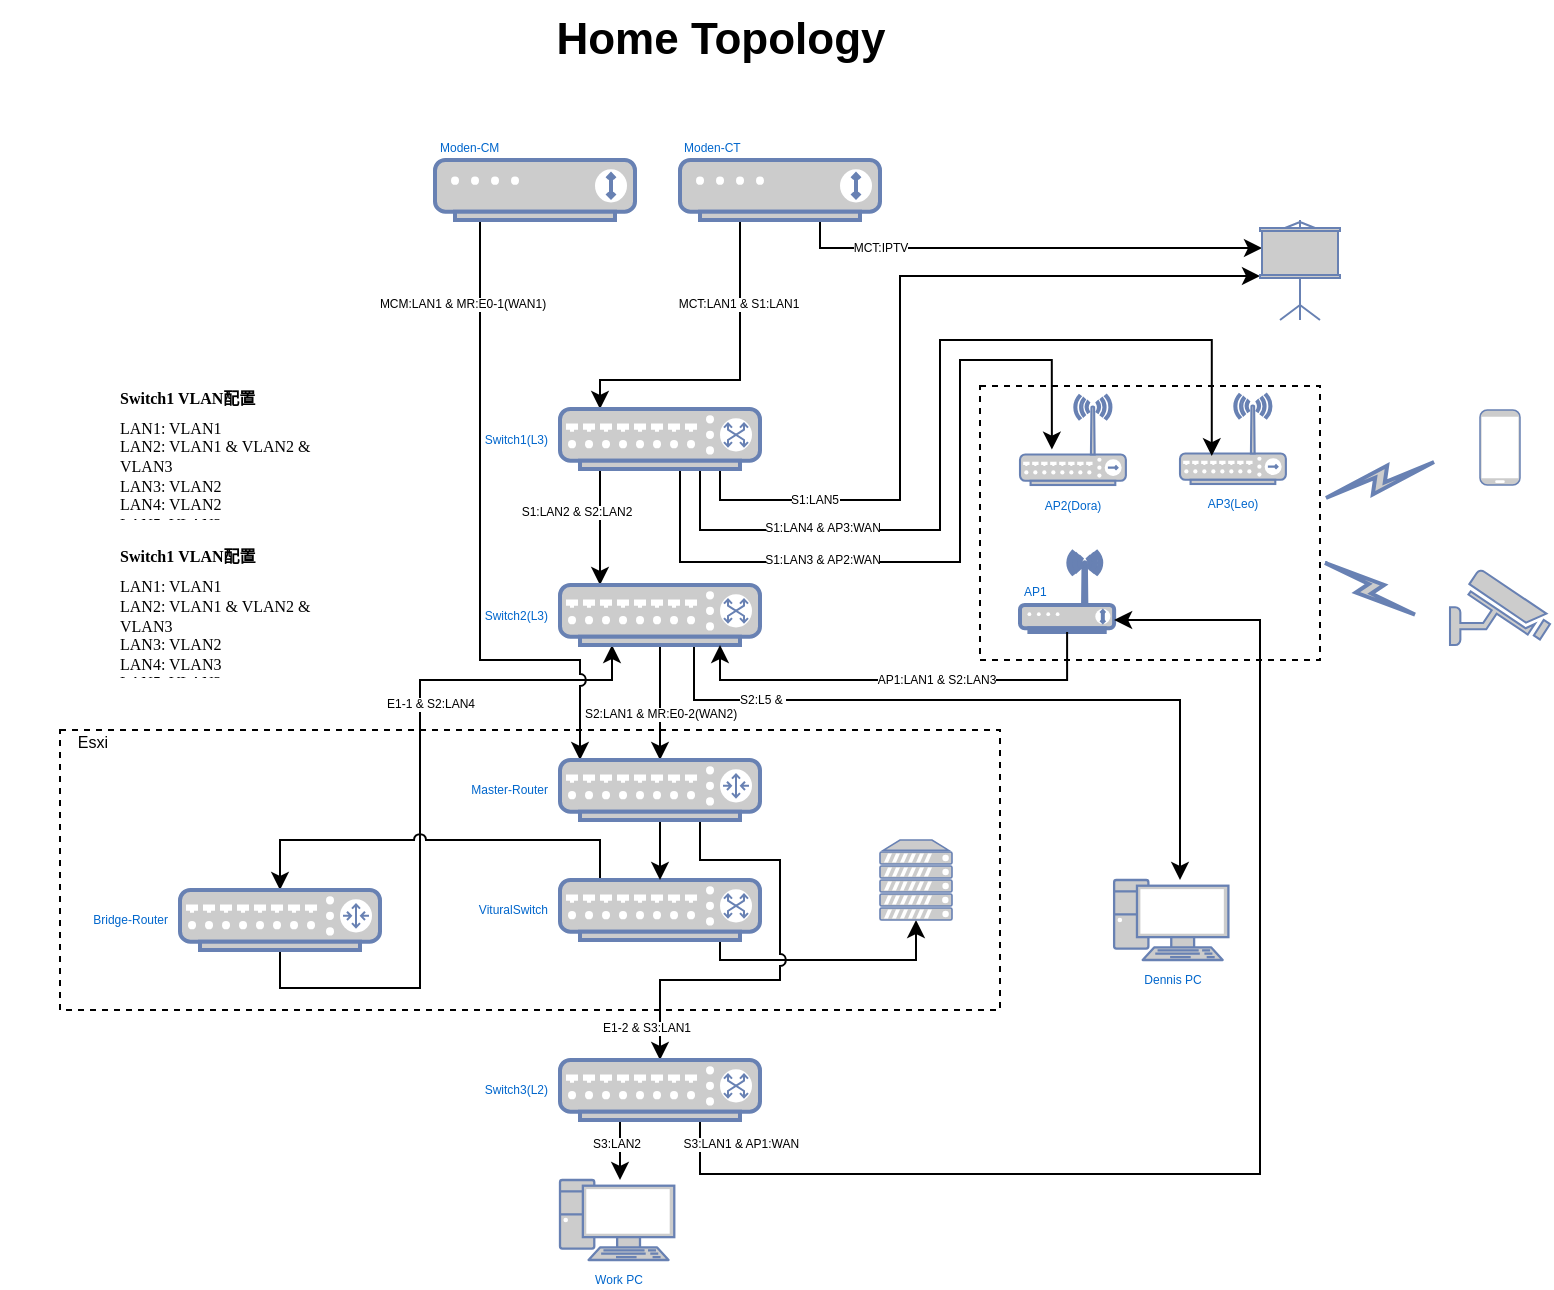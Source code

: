 <mxfile version="23.1.5" type="github">
  <diagram name="Page-1" id="197159a0-c6a4-9194-75a8-e4174976684c">
    <mxGraphModel dx="835" dy="530" grid="1" gridSize="10" guides="1" tooltips="1" connect="1" arrows="1" fold="1" page="1" pageScale="1.5" pageWidth="1169" pageHeight="826" background="none" math="0" shadow="0">
      <root>
        <mxCell id="0" style=";html=1;" />
        <mxCell id="1" style=";html=1;" parent="0" />
        <mxCell id="6DIdfMdobOz-k1TR6Dgg-60" value="&lt;h1 style=&quot;font-size: 8px;&quot;&gt;&lt;span style=&quot;background-color: initial; font-size: 8px;&quot;&gt;Switch1&amp;nbsp;&lt;/span&gt;VLAN配置&lt;/h1&gt;&lt;div style=&quot;font-size: 8px;&quot;&gt;LAN1: VLAN1&lt;/div&gt;&lt;div style=&quot;font-size: 8px;&quot;&gt;LAN2: VLAN1 &amp;amp; VLAN2 &amp;amp; VLAN3&lt;/div&gt;&lt;div style=&quot;font-size: 8px;&quot;&gt;&lt;span style=&quot;background-color: initial; font-size: 8px;&quot;&gt;LAN3: VLAN2&lt;/span&gt;&lt;/div&gt;&lt;div style=&quot;font-size: 8px;&quot;&gt;LAN4: VLAN3&lt;/div&gt;&lt;div style=&quot;font-size: 8px;&quot;&gt;LAN5: VLAN3&lt;/div&gt;" style="text;html=1;strokeColor=none;fillColor=none;spacing=0;spacingTop=0;whiteSpace=wrap;overflow=hidden;rounded=0;fontSize=8;verticalAlign=bottom;fontStyle=0;fontFamily=Garamond;movable=1;resizable=1;rotatable=1;deletable=1;editable=1;locked=0;connectable=1;" parent="1" vertex="1">
          <mxGeometry x="330" y="308.75" width="118" height="70" as="geometry" />
        </mxCell>
        <mxCell id="6DIdfMdobOz-k1TR6Dgg-57" value="&lt;h1 style=&quot;font-size: 8px;&quot;&gt;&lt;span style=&quot;background-color: initial; font-size: 8px;&quot;&gt;Switch1 VLAN配置&lt;/span&gt;&lt;/h1&gt;&lt;div style=&quot;font-size: 8px;&quot;&gt;LAN1: VLAN1&lt;/div&gt;&lt;div style=&quot;font-size: 8px;&quot;&gt;LAN2: VLAN1 &amp;amp; VLAN2 &amp;amp; VLAN3&lt;br style=&quot;font-size: 8px;&quot;&gt;&lt;/div&gt;&lt;div style=&quot;font-size: 8px;&quot;&gt;LAN3: VLAN2&lt;/div&gt;&lt;div style=&quot;font-size: 8px;&quot;&gt;LAN4: VLAN2&lt;/div&gt;&lt;div style=&quot;font-size: 8px;&quot;&gt;LAN5: VLAN3&lt;br style=&quot;font-size: 8px;&quot;&gt;&lt;/div&gt;" style="text;html=1;strokeColor=none;fillColor=none;spacing=0;spacingTop=0;whiteSpace=wrap;overflow=hidden;rounded=0;fontSize=8;verticalAlign=middle;fontStyle=0;fontFamily=Garamond;movable=1;resizable=1;rotatable=1;deletable=1;editable=1;locked=0;connectable=1;" parent="1" vertex="1">
          <mxGeometry x="330" y="228.75" width="118" height="70" as="geometry" />
        </mxCell>
        <mxCell id="6DIdfMdobOz-k1TR6Dgg-89" value="Esxi" style="rounded=0;whiteSpace=wrap;html=1;dashed=1;movable=1;resizable=1;rotatable=1;deletable=1;editable=1;locked=0;connectable=1;fillColor=none;fontSize=8;labelPosition=left;verticalLabelPosition=top;align=right;verticalAlign=bottom;spacingTop=0;spacingBottom=-14;spacingRight=-26;" parent="1" vertex="1">
          <mxGeometry x="300" y="405" width="470" height="140" as="geometry" />
        </mxCell>
        <mxCell id="6DIdfMdobOz-k1TR6Dgg-81" value="" style="rounded=0;whiteSpace=wrap;html=1;textOpacity=0;dashed=1;movable=1;resizable=1;rotatable=1;deletable=1;editable=1;locked=0;connectable=1;fillColor=none;fontSize=6;" parent="1" vertex="1">
          <mxGeometry x="760" y="233" width="170" height="137" as="geometry" />
        </mxCell>
        <mxCell id="1257a543d1cacc4b-52" value="&lt;font style=&quot;font-size: 22px;&quot;&gt;Home Topology&lt;/font&gt;" style="text;strokeColor=none;fillColor=none;html=1;fontSize=6;fontStyle=1;verticalAlign=middle;align=center;" parent="1" vertex="1">
          <mxGeometry x="270" y="40" width="720" height="40" as="geometry" />
        </mxCell>
        <mxCell id="6DIdfMdobOz-k1TR6Dgg-40" value="" style="edgeStyle=orthogonalEdgeStyle;rounded=0;orthogonalLoop=1;jettySize=auto;html=1;fontSize=6;curved=0;endArrow=classic;endFill=1;" parent="1" edge="1">
          <mxGeometry relative="1" as="geometry">
            <mxPoint x="661" y="144" as="sourcePoint" />
            <mxPoint x="901" y="164" as="targetPoint" />
            <Array as="points">
              <mxPoint x="680" y="144" />
              <mxPoint x="680" y="164" />
            </Array>
          </mxGeometry>
        </mxCell>
        <mxCell id="6DIdfMdobOz-k1TR6Dgg-41" value="MCT:IPTV" style="edgeLabel;html=1;align=center;verticalAlign=middle;resizable=0;points=[];fontSize=6;" parent="6DIdfMdobOz-k1TR6Dgg-40" vertex="1" connectable="0">
          <mxGeometry x="-0.147" y="-1" relative="1" as="geometry">
            <mxPoint x="-42" y="-1" as="offset" />
          </mxGeometry>
        </mxCell>
        <mxCell id="6DIdfMdobOz-k1TR6Dgg-48" style="edgeStyle=orthogonalEdgeStyle;rounded=0;orthogonalLoop=1;jettySize=auto;html=1;fontSize=6;" parent="1" source="6DIdfMdobOz-k1TR6Dgg-1" target="6DIdfMdobOz-k1TR6Dgg-22" edge="1">
          <mxGeometry relative="1" as="geometry">
            <Array as="points">
              <mxPoint x="640" y="230" />
              <mxPoint x="570" y="230" />
            </Array>
          </mxGeometry>
        </mxCell>
        <mxCell id="6DIdfMdobOz-k1TR6Dgg-49" value="MCT:LAN1 &amp;amp; S1:LAN1" style="edgeLabel;html=1;align=center;verticalAlign=middle;resizable=0;points=[];fontSize=6;" parent="6DIdfMdobOz-k1TR6Dgg-48" vertex="1" connectable="0">
          <mxGeometry x="0.397" y="1" relative="1" as="geometry">
            <mxPoint x="34" y="-39" as="offset" />
          </mxGeometry>
        </mxCell>
        <mxCell id="6DIdfMdobOz-k1TR6Dgg-1" value="Moden-CT" style="fontColor=#0066CC;verticalAlign=bottom;verticalLabelPosition=top;labelPosition=center;align=left;html=1;outlineConnect=0;fillColor=#CCCCCC;strokeColor=#6881B3;gradientColor=none;gradientDirection=north;strokeWidth=2;shape=mxgraph.networks.modem;fontSize=6;" parent="1" vertex="1">
          <mxGeometry x="610" y="120" width="100" height="30" as="geometry" />
        </mxCell>
        <mxCell id="6DIdfMdobOz-k1TR6Dgg-2" value="Work PC" style="fontColor=#0066CC;verticalAlign=top;verticalLabelPosition=bottom;labelPosition=center;align=center;html=1;outlineConnect=0;fillColor=#CCCCCC;strokeColor=#6881B3;gradientColor=none;gradientDirection=north;strokeWidth=2;shape=mxgraph.networks.pc;fontSize=6;" parent="1" vertex="1">
          <mxGeometry x="550" y="630" width="57.14" height="40" as="geometry" />
        </mxCell>
        <mxCell id="6DIdfMdobOz-k1TR6Dgg-10" value="" style="edgeStyle=orthogonalEdgeStyle;rounded=0;orthogonalLoop=1;jettySize=auto;html=1;fontSize=6;" parent="1" source="6DIdfMdobOz-k1TR6Dgg-11" target="6DIdfMdobOz-k1TR6Dgg-6" edge="1">
          <mxGeometry relative="1" as="geometry">
            <mxPoint x="870" y="620" as="sourcePoint" />
            <Array as="points">
              <mxPoint x="630" y="520" />
              <mxPoint x="728" y="520" />
            </Array>
          </mxGeometry>
        </mxCell>
        <mxCell id="6DIdfMdobOz-k1TR6Dgg-62" value="" style="edgeStyle=orthogonalEdgeStyle;rounded=0;orthogonalLoop=1;jettySize=auto;html=1;fontSize=6;startArrow=none;startFill=0;endArrow=classic;endFill=1;" parent="1" source="6DIdfMdobOz-k1TR6Dgg-70" target="6DIdfMdobOz-k1TR6Dgg-69" edge="1">
          <mxGeometry relative="1" as="geometry">
            <mxPoint x="620.029" y="360" as="sourcePoint" />
            <mxPoint x="620.029" y="402.5" as="targetPoint" />
            <Array as="points">
              <mxPoint x="600" y="400" />
              <mxPoint x="600" y="400" />
            </Array>
          </mxGeometry>
        </mxCell>
        <mxCell id="6DIdfMdobOz-k1TR6Dgg-64" value="S2:LAN1 &amp;amp; MR:E0-2(WAN2)" style="edgeLabel;html=1;align=center;verticalAlign=middle;resizable=0;points=[];fontSize=6;" parent="6DIdfMdobOz-k1TR6Dgg-62" vertex="1" connectable="0">
          <mxGeometry x="-0.099" y="1" relative="1" as="geometry">
            <mxPoint x="-1" y="8" as="offset" />
          </mxGeometry>
        </mxCell>
        <mxCell id="6DIdfMdobOz-k1TR6Dgg-67" style="edgeStyle=orthogonalEdgeStyle;rounded=0;orthogonalLoop=1;jettySize=auto;html=1;fontSize=6;jumpStyle=arc;" parent="1" source="6DIdfMdobOz-k1TR6Dgg-71" target="6DIdfMdobOz-k1TR6Dgg-70" edge="1">
          <mxGeometry relative="1" as="geometry">
            <mxPoint x="650" y="417.486" as="sourcePoint" />
            <Array as="points">
              <mxPoint x="410" y="534" />
              <mxPoint x="480" y="534" />
              <mxPoint x="480" y="380" />
              <mxPoint x="576" y="380" />
            </Array>
          </mxGeometry>
        </mxCell>
        <mxCell id="6DIdfMdobOz-k1TR6Dgg-104" value="E1-1 &amp;amp; S2:LAN4" style="edgeLabel;html=1;align=center;verticalAlign=middle;resizable=0;points=[];fontSize=6;" parent="6DIdfMdobOz-k1TR6Dgg-67" vertex="1" connectable="0">
          <mxGeometry x="-0.623" relative="1" as="geometry">
            <mxPoint x="27" y="-142" as="offset" />
          </mxGeometry>
        </mxCell>
        <mxCell id="6DIdfMdobOz-k1TR6Dgg-5" value="AP3(Leo)" style="fontColor=#0066CC;verticalAlign=top;verticalLabelPosition=bottom;labelPosition=center;align=center;html=1;outlineConnect=0;fillColor=#CCCCCC;strokeColor=#6881B3;gradientColor=none;gradientDirection=north;strokeWidth=2;shape=mxgraph.networks.wireless_hub;points=[[0.02,0.94,0,0,0],[0.3,0.69,0,0,0],[0.5,1,0,0,0],[0.55,0,0,0,0],[0.82,0,0,0,0],[0.98,0.94,0,0,0],[1,0.7,0,0,0]];fontSize=6;" parent="1" vertex="1">
          <mxGeometry x="860" y="237" width="52.94" height="45" as="geometry" />
        </mxCell>
        <mxCell id="6DIdfMdobOz-k1TR6Dgg-6" value="" style="fontColor=#0066CC;verticalAlign=top;verticalLabelPosition=bottom;labelPosition=center;align=center;html=1;outlineConnect=0;fillColor=#CCCCCC;strokeColor=#6881B3;gradientColor=none;gradientDirection=north;strokeWidth=2;shape=mxgraph.networks.server;fontSize=6;" parent="1" vertex="1">
          <mxGeometry x="710" y="460" width="36" height="40" as="geometry" />
        </mxCell>
        <mxCell id="6DIdfMdobOz-k1TR6Dgg-74" style="edgeStyle=orthogonalEdgeStyle;rounded=0;orthogonalLoop=1;jettySize=auto;html=1;fontSize=6;jumpStyle=arc;" parent="1" source="6DIdfMdobOz-k1TR6Dgg-11" target="6DIdfMdobOz-k1TR6Dgg-71" edge="1">
          <mxGeometry relative="1" as="geometry">
            <Array as="points">
              <mxPoint x="570" y="460" />
              <mxPoint x="410" y="460" />
            </Array>
          </mxGeometry>
        </mxCell>
        <mxCell id="6DIdfMdobOz-k1TR6Dgg-77" value="" style="edgeStyle=orthogonalEdgeStyle;rounded=0;orthogonalLoop=1;jettySize=auto;html=1;fontSize=6;jumpStyle=arc;" parent="1" source="6DIdfMdobOz-k1TR6Dgg-69" target="6DIdfMdobOz-k1TR6Dgg-73" edge="1">
          <mxGeometry relative="1" as="geometry">
            <Array as="points">
              <mxPoint x="620" y="470" />
              <mxPoint x="660" y="470" />
              <mxPoint x="660" y="530" />
              <mxPoint x="600" y="530" />
            </Array>
          </mxGeometry>
        </mxCell>
        <mxCell id="6DIdfMdobOz-k1TR6Dgg-91" value="E1-2 &amp;amp; S3:LAN1" style="edgeLabel;html=1;align=center;verticalAlign=middle;resizable=0;points=[];fontSize=6;" parent="6DIdfMdobOz-k1TR6Dgg-77" vertex="1" connectable="0">
          <mxGeometry x="0.393" y="1" relative="1" as="geometry">
            <mxPoint x="-34" y="23" as="offset" />
          </mxGeometry>
        </mxCell>
        <mxCell id="6DIdfMdobOz-k1TR6Dgg-11" value="VituralSwitch" style="fontColor=#0066CC;verticalAlign=middle;verticalLabelPosition=middle;labelPosition=left;align=right;html=1;outlineConnect=0;fillColor=#CCCCCC;strokeColor=#6881B3;gradientColor=none;gradientDirection=north;strokeWidth=2;shape=mxgraph.networks.switch;fontSize=6;spacingRight=5;" parent="1" vertex="1">
          <mxGeometry x="550" y="480" width="100" height="30" as="geometry" />
        </mxCell>
        <mxCell id="6DIdfMdobOz-k1TR6Dgg-16" value="Dennis PC" style="fontColor=#0066CC;verticalAlign=top;verticalLabelPosition=bottom;labelPosition=center;align=center;html=1;outlineConnect=0;fillColor=#CCCCCC;strokeColor=#6881B3;gradientColor=none;gradientDirection=north;strokeWidth=2;shape=mxgraph.networks.pc;fontSize=6;" parent="1" vertex="1">
          <mxGeometry x="827.06" y="480" width="57.14" height="40" as="geometry" />
        </mxCell>
        <mxCell id="6DIdfMdobOz-k1TR6Dgg-20" value="" style="fontColor=#0066CC;verticalAlign=top;verticalLabelPosition=bottom;labelPosition=center;align=center;html=1;outlineConnect=0;fillColor=#CCCCCC;strokeColor=#6881B3;gradientColor=none;gradientDirection=north;strokeWidth=2;shape=mxgraph.networks.mobile;fontSize=6;" parent="1" vertex="1">
          <mxGeometry x="1010" y="245" width="20" height="37.5" as="geometry" />
        </mxCell>
        <mxCell id="6DIdfMdobOz-k1TR6Dgg-33" style="edgeStyle=orthogonalEdgeStyle;rounded=0;orthogonalLoop=1;jettySize=auto;html=1;entryX=0.32;entryY=0.69;entryDx=0;entryDy=0;entryPerimeter=0;fontSize=6;" parent="1" edge="1">
          <mxGeometry relative="1" as="geometry">
            <mxPoint x="610" y="270.75" as="sourcePoint" />
            <mxPoint x="795.941" y="264.8" as="targetPoint" />
            <Array as="points">
              <mxPoint x="610" y="321" />
              <mxPoint x="750" y="321" />
              <mxPoint x="750" y="220" />
              <mxPoint x="796" y="220" />
            </Array>
          </mxGeometry>
        </mxCell>
        <mxCell id="6DIdfMdobOz-k1TR6Dgg-38" value="S1:LAN3 &amp;amp; AP2:WAN" style="edgeLabel;html=1;align=center;verticalAlign=middle;resizable=0;points=[];fontSize=6;" parent="6DIdfMdobOz-k1TR6Dgg-33" vertex="1" connectable="0">
          <mxGeometry x="0.721" y="1" relative="1" as="geometry">
            <mxPoint x="-107" y="101" as="offset" />
          </mxGeometry>
        </mxCell>
        <mxCell id="6DIdfMdobOz-k1TR6Dgg-34" style="edgeStyle=orthogonalEdgeStyle;rounded=0;orthogonalLoop=1;jettySize=auto;html=1;entryX=0.3;entryY=0.69;entryDx=0;entryDy=0;entryPerimeter=0;fontSize=6;" parent="1" source="6DIdfMdobOz-k1TR6Dgg-22" target="6DIdfMdobOz-k1TR6Dgg-5" edge="1">
          <mxGeometry relative="1" as="geometry">
            <Array as="points">
              <mxPoint x="620" y="305" />
              <mxPoint x="740" y="305" />
              <mxPoint x="740" y="210" />
              <mxPoint x="876" y="210" />
            </Array>
          </mxGeometry>
        </mxCell>
        <mxCell id="6DIdfMdobOz-k1TR6Dgg-39" value="S1:LAN4 &amp;amp; AP3:WAN" style="edgeLabel;html=1;align=center;verticalAlign=middle;resizable=0;points=[];fontSize=6;" parent="6DIdfMdobOz-k1TR6Dgg-34" vertex="1" connectable="0">
          <mxGeometry x="0.8" relative="1" as="geometry">
            <mxPoint x="-195" y="80" as="offset" />
          </mxGeometry>
        </mxCell>
        <mxCell id="6DIdfMdobOz-k1TR6Dgg-50" value="" style="edgeStyle=orthogonalEdgeStyle;rounded=0;orthogonalLoop=1;jettySize=auto;html=1;startArrow=none;startFill=0;endArrow=classic;endFill=1;fontSize=6;" parent="1" source="6DIdfMdobOz-k1TR6Dgg-22" target="6DIdfMdobOz-k1TR6Dgg-70" edge="1">
          <mxGeometry relative="1" as="geometry">
            <mxPoint x="570.029" y="330" as="targetPoint" />
            <Array as="points">
              <mxPoint x="570" y="310" />
              <mxPoint x="570" y="310" />
            </Array>
          </mxGeometry>
        </mxCell>
        <mxCell id="6DIdfMdobOz-k1TR6Dgg-54" value="S1:LAN2 &amp;amp; S2:LAN2" style="edgeLabel;html=1;align=center;verticalAlign=middle;resizable=0;points=[];fontSize=6;" parent="6DIdfMdobOz-k1TR6Dgg-50" vertex="1" connectable="0">
          <mxGeometry x="-0.043" y="1" relative="1" as="geometry">
            <mxPoint x="-13" y="-7" as="offset" />
          </mxGeometry>
        </mxCell>
        <mxCell id="6DIdfMdobOz-k1TR6Dgg-101" style="edgeStyle=orthogonalEdgeStyle;rounded=0;orthogonalLoop=1;jettySize=auto;html=1;entryX=0;entryY=0.56;entryDx=0;entryDy=0;entryPerimeter=0;" parent="1" source="6DIdfMdobOz-k1TR6Dgg-22" target="6DIdfMdobOz-k1TR6Dgg-25" edge="1">
          <mxGeometry relative="1" as="geometry">
            <Array as="points">
              <mxPoint x="630" y="290" />
              <mxPoint x="720" y="290" />
              <mxPoint x="720" y="178" />
            </Array>
          </mxGeometry>
        </mxCell>
        <mxCell id="6DIdfMdobOz-k1TR6Dgg-103" value="S1:LAN5" style="edgeLabel;html=1;align=center;verticalAlign=middle;resizable=0;points=[];fontSize=6;" parent="6DIdfMdobOz-k1TR6Dgg-101" vertex="1" connectable="0">
          <mxGeometry x="-0.685" relative="1" as="geometry">
            <mxPoint as="offset" />
          </mxGeometry>
        </mxCell>
        <mxCell id="6DIdfMdobOz-k1TR6Dgg-22" value="Switch1(L3)" style="fontColor=#0066CC;verticalAlign=middle;verticalLabelPosition=middle;labelPosition=left;align=right;html=1;outlineConnect=0;fillColor=#CCCCCC;strokeColor=#6881B3;gradientColor=none;gradientDirection=north;strokeWidth=2;shape=mxgraph.networks.switch;fontSize=6;spacingLeft=0;spacingRight=5;" parent="1" vertex="1">
          <mxGeometry x="550" y="244.5" width="100" height="30" as="geometry" />
        </mxCell>
        <mxCell id="6DIdfMdobOz-k1TR6Dgg-24" value="" style="fontColor=#0066CC;verticalAlign=top;verticalLabelPosition=bottom;labelPosition=center;align=center;html=1;outlineConnect=0;fillColor=#CCCCCC;strokeColor=#6881B3;gradientColor=none;gradientDirection=north;strokeWidth=2;shape=mxgraph.networks.security_camera;fontSize=6;" parent="1" vertex="1">
          <mxGeometry x="995" y="325" width="50" height="37.5" as="geometry" />
        </mxCell>
        <mxCell id="6DIdfMdobOz-k1TR6Dgg-25" value="" style="fontColor=#0066CC;verticalAlign=top;verticalLabelPosition=bottom;labelPosition=center;align=center;html=1;outlineConnect=0;fillColor=#CCCCCC;strokeColor=#6881B3;gradientColor=none;gradientDirection=north;strokeWidth=2;shape=mxgraph.networks.video_projector_screen;fontSize=6;" parent="1" vertex="1">
          <mxGeometry x="900" y="150" width="40" height="50" as="geometry" />
        </mxCell>
        <mxCell id="6DIdfMdobOz-k1TR6Dgg-30" value="AP2(Dora)" style="fontColor=#0066CC;verticalAlign=top;verticalLabelPosition=bottom;labelPosition=center;align=center;html=1;outlineConnect=0;fillColor=#CCCCCC;strokeColor=#6881B3;gradientColor=none;gradientDirection=north;strokeWidth=2;shape=mxgraph.networks.wireless_hub;points=[[0,0.7,0,0,0],[0.02,0.94,0,0,0],[0.32,0.69,0,0,0],[0.5,1,0,0,0],[0.55,0,0,0,0],[0.82,0,0,0,0],[0.98,0.94,0,0,0],[1,0.7,0,0,0]];fontSize=6;" parent="1" vertex="1">
          <mxGeometry x="780" y="237.5" width="52.94" height="45" as="geometry" />
        </mxCell>
        <mxCell id="6DIdfMdobOz-k1TR6Dgg-86" style="edgeStyle=orthogonalEdgeStyle;rounded=0;orthogonalLoop=1;jettySize=auto;html=1;fontSize=6;" parent="1" source="6DIdfMdobOz-k1TR6Dgg-70" target="6DIdfMdobOz-k1TR6Dgg-16" edge="1">
          <mxGeometry relative="1" as="geometry">
            <mxPoint x="860" y="480" as="targetPoint" />
            <Array as="points">
              <mxPoint x="617" y="390" />
              <mxPoint x="860" y="390" />
            </Array>
          </mxGeometry>
        </mxCell>
        <mxCell id="6DIdfMdobOz-k1TR6Dgg-105" value="S2:L5 &amp;amp;&amp;nbsp;" style="edgeLabel;html=1;align=center;verticalAlign=middle;resizable=0;points=[];fontSize=6;" parent="6DIdfMdobOz-k1TR6Dgg-86" vertex="1" connectable="0">
          <mxGeometry x="0.082" relative="1" as="geometry">
            <mxPoint x="-134" as="offset" />
          </mxGeometry>
        </mxCell>
        <mxCell id="6DIdfMdobOz-k1TR6Dgg-31" value="AP1" style="fontColor=#0066CC;verticalAlign=middle;verticalLabelPosition=middle;labelPosition=center;align=left;html=1;outlineConnect=0;fillColor=#CCCCCC;strokeColor=#6881B3;gradientColor=none;gradientDirection=north;strokeWidth=2;shape=mxgraph.networks.wireless_modem;spacingRight=5;spacingBottom=0;spacingTop=0;fontSize=6;points=[[0.35,0.66,0,0,0]];" parent="1" vertex="1">
          <mxGeometry x="780" y="316" width="47.06" height="40" as="geometry" />
        </mxCell>
        <mxCell id="6DIdfMdobOz-k1TR6Dgg-46" style="edgeStyle=orthogonalEdgeStyle;rounded=0;orthogonalLoop=1;jettySize=auto;html=1;fontSize=6;jumpStyle=arc;" parent="1" source="6DIdfMdobOz-k1TR6Dgg-43" target="6DIdfMdobOz-k1TR6Dgg-69" edge="1">
          <mxGeometry relative="1" as="geometry">
            <Array as="points">
              <mxPoint x="510" y="370" />
              <mxPoint x="560" y="370" />
            </Array>
          </mxGeometry>
        </mxCell>
        <mxCell id="6DIdfMdobOz-k1TR6Dgg-47" value="MCM:LAN1 &lt;font style=&quot;border-color: var(--border-color);&quot;&gt;&amp;amp; MR:&lt;/font&gt;E0-1(WAN1)" style="edgeLabel;html=1;align=center;verticalAlign=middle;resizable=0;points=[];fontSize=6;" parent="6DIdfMdobOz-k1TR6Dgg-46" vertex="1" connectable="0">
          <mxGeometry x="0.345" relative="1" as="geometry">
            <mxPoint x="-9" y="-173" as="offset" />
          </mxGeometry>
        </mxCell>
        <mxCell id="6DIdfMdobOz-k1TR6Dgg-43" value="Moden-CM" style="fontColor=#0066CC;verticalAlign=bottom;verticalLabelPosition=top;labelPosition=center;align=left;html=1;outlineConnect=0;fillColor=#CCCCCC;strokeColor=#6881B3;gradientColor=none;gradientDirection=north;strokeWidth=2;shape=mxgraph.networks.modem;fontSize=6;" parent="1" vertex="1">
          <mxGeometry x="487.5" y="120" width="100" height="30" as="geometry" />
        </mxCell>
        <mxCell id="6DIdfMdobOz-k1TR6Dgg-72" value="" style="edgeStyle=orthogonalEdgeStyle;rounded=0;orthogonalLoop=1;jettySize=auto;html=1;fontSize=6;" parent="1" source="6DIdfMdobOz-k1TR6Dgg-69" target="6DIdfMdobOz-k1TR6Dgg-11" edge="1">
          <mxGeometry relative="1" as="geometry">
            <Array as="points">
              <mxPoint x="620" y="450" />
              <mxPoint x="620" y="450" />
            </Array>
          </mxGeometry>
        </mxCell>
        <mxCell id="6DIdfMdobOz-k1TR6Dgg-69" value="Master-Router" style="fontColor=#0066CC;verticalAlign=middle;verticalLabelPosition=middle;labelPosition=left;align=right;html=1;outlineConnect=0;fillColor=#CCCCCC;strokeColor=#6881B3;gradientColor=none;gradientDirection=north;strokeWidth=2;shape=mxgraph.networks.router;fontSize=6;spacingRight=5;" parent="1" vertex="1">
          <mxGeometry x="550" y="420" width="100" height="30" as="geometry" />
        </mxCell>
        <mxCell id="6DIdfMdobOz-k1TR6Dgg-70" value="Switch2(L3)" style="fontColor=#0066CC;verticalAlign=middle;verticalLabelPosition=middle;labelPosition=left;align=right;html=1;outlineConnect=0;fillColor=#CCCCCC;strokeColor=#6881B3;gradientColor=none;gradientDirection=north;strokeWidth=2;shape=mxgraph.networks.switch;fontSize=6;spacingRight=5;" parent="1" vertex="1">
          <mxGeometry x="550" y="332.5" width="100" height="30" as="geometry" />
        </mxCell>
        <mxCell id="6DIdfMdobOz-k1TR6Dgg-71" value="Bridge-Router" style="fontColor=#0066CC;verticalAlign=middle;verticalLabelPosition=middle;labelPosition=left;align=right;html=1;outlineConnect=0;fillColor=#CCCCCC;strokeColor=#6881B3;gradientColor=none;gradientDirection=north;strokeWidth=2;shape=mxgraph.networks.router;fontSize=6;spacingRight=5;" parent="1" vertex="1">
          <mxGeometry x="360" y="485" width="100" height="30" as="geometry" />
        </mxCell>
        <mxCell id="6DIdfMdobOz-k1TR6Dgg-85" style="edgeStyle=orthogonalEdgeStyle;rounded=0;orthogonalLoop=1;jettySize=auto;html=1;fontSize=6;" parent="1" source="6DIdfMdobOz-k1TR6Dgg-73" target="6DIdfMdobOz-k1TR6Dgg-2" edge="1">
          <mxGeometry relative="1" as="geometry">
            <Array as="points">
              <mxPoint x="580" y="610" />
              <mxPoint x="580" y="610" />
            </Array>
          </mxGeometry>
        </mxCell>
        <mxCell id="6DIdfMdobOz-k1TR6Dgg-109" value="S3:LAN2" style="edgeLabel;html=1;align=center;verticalAlign=middle;resizable=0;points=[];fontSize=6;" parent="6DIdfMdobOz-k1TR6Dgg-85" vertex="1" connectable="0">
          <mxGeometry x="-0.206" y="-2" relative="1" as="geometry">
            <mxPoint as="offset" />
          </mxGeometry>
        </mxCell>
        <mxCell id="6DIdfMdobOz-k1TR6Dgg-108" style="edgeStyle=orthogonalEdgeStyle;rounded=0;orthogonalLoop=1;jettySize=auto;html=1;" parent="1" source="6DIdfMdobOz-k1TR6Dgg-73" target="6DIdfMdobOz-k1TR6Dgg-31" edge="1">
          <mxGeometry relative="1" as="geometry">
            <Array as="points">
              <mxPoint x="620" y="627" />
              <mxPoint x="900" y="627" />
              <mxPoint x="900" y="350" />
            </Array>
          </mxGeometry>
        </mxCell>
        <mxCell id="6DIdfMdobOz-k1TR6Dgg-110" value="S3:LAN1 &amp;amp; AP1:WAN&amp;nbsp;" style="edgeLabel;html=1;align=center;verticalAlign=middle;resizable=0;points=[];fontSize=6;" parent="6DIdfMdobOz-k1TR6Dgg-108" vertex="1" connectable="0">
          <mxGeometry x="-0.964" y="1" relative="1" as="geometry">
            <mxPoint x="20" as="offset" />
          </mxGeometry>
        </mxCell>
        <mxCell id="6DIdfMdobOz-k1TR6Dgg-73" value="Switch3(L2)" style="fontColor=#0066CC;verticalAlign=middle;verticalLabelPosition=middle;labelPosition=left;align=right;html=1;outlineConnect=0;fillColor=#CCCCCC;strokeColor=#6881B3;gradientColor=none;gradientDirection=north;strokeWidth=2;shape=mxgraph.networks.switch;fontSize=6;spacingRight=5;" parent="1" vertex="1">
          <mxGeometry x="550" y="570" width="100" height="30" as="geometry" />
        </mxCell>
        <mxCell id="6DIdfMdobOz-k1TR6Dgg-75" value="" style="edgeStyle=orthogonalEdgeStyle;rounded=0;orthogonalLoop=1;jettySize=auto;html=1;fontSize=6;" parent="1" source="6DIdfMdobOz-k1TR6Dgg-31" target="6DIdfMdobOz-k1TR6Dgg-70" edge="1">
          <mxGeometry relative="1" as="geometry">
            <mxPoint x="955" y="556" as="sourcePoint" />
            <mxPoint x="650" y="345" as="targetPoint" />
            <Array as="points">
              <mxPoint x="804" y="380" />
              <mxPoint x="630" y="380" />
            </Array>
          </mxGeometry>
        </mxCell>
        <mxCell id="6DIdfMdobOz-k1TR6Dgg-76" value="AP1:LAN1&amp;nbsp;&amp;amp; S2:LAN3" style="edgeLabel;html=1;align=center;verticalAlign=middle;resizable=0;points=[];fontSize=6;" parent="6DIdfMdobOz-k1TR6Dgg-75" vertex="1" connectable="0">
          <mxGeometry x="-0.524" relative="1" as="geometry">
            <mxPoint x="-39" as="offset" />
          </mxGeometry>
        </mxCell>
        <mxCell id="6DIdfMdobOz-k1TR6Dgg-83" value="" style="html=1;outlineConnect=0;fillColor=#CCCCCC;strokeColor=#6881B3;gradientColor=none;gradientDirection=north;strokeWidth=2;shape=mxgraph.networks.comm_link_edge;html=1;rounded=0;fontSize=6;" parent="1" edge="1">
          <mxGeometry width="100" height="100" relative="1" as="geometry">
            <mxPoint x="990" y="270" as="sourcePoint" />
            <mxPoint x="930" y="290" as="targetPoint" />
            <Array as="points">
              <mxPoint x="960" y="260" />
            </Array>
          </mxGeometry>
        </mxCell>
        <mxCell id="6DIdfMdobOz-k1TR6Dgg-84" value="" style="html=1;outlineConnect=0;fillColor=#CCCCCC;strokeColor=#6881B3;gradientColor=none;gradientDirection=north;strokeWidth=2;shape=mxgraph.networks.comm_link_edge;html=1;rounded=0;fontSize=6;" parent="1" edge="1">
          <mxGeometry width="100" height="100" relative="1" as="geometry">
            <mxPoint x="980" y="348.75" as="sourcePoint" />
            <mxPoint x="930" y="320" as="targetPoint" />
            <Array as="points">
              <mxPoint x="950" y="348.75" />
            </Array>
          </mxGeometry>
        </mxCell>
      </root>
    </mxGraphModel>
  </diagram>
</mxfile>
